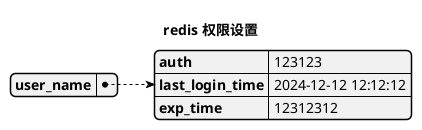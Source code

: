 @startjson
title redis 权限设置

{
  "user_name":{
    "auth":123123,
    "last_login_time":"2024-12-12 12:12:12",
    "exp_time":12312312
  }
}


@endjson